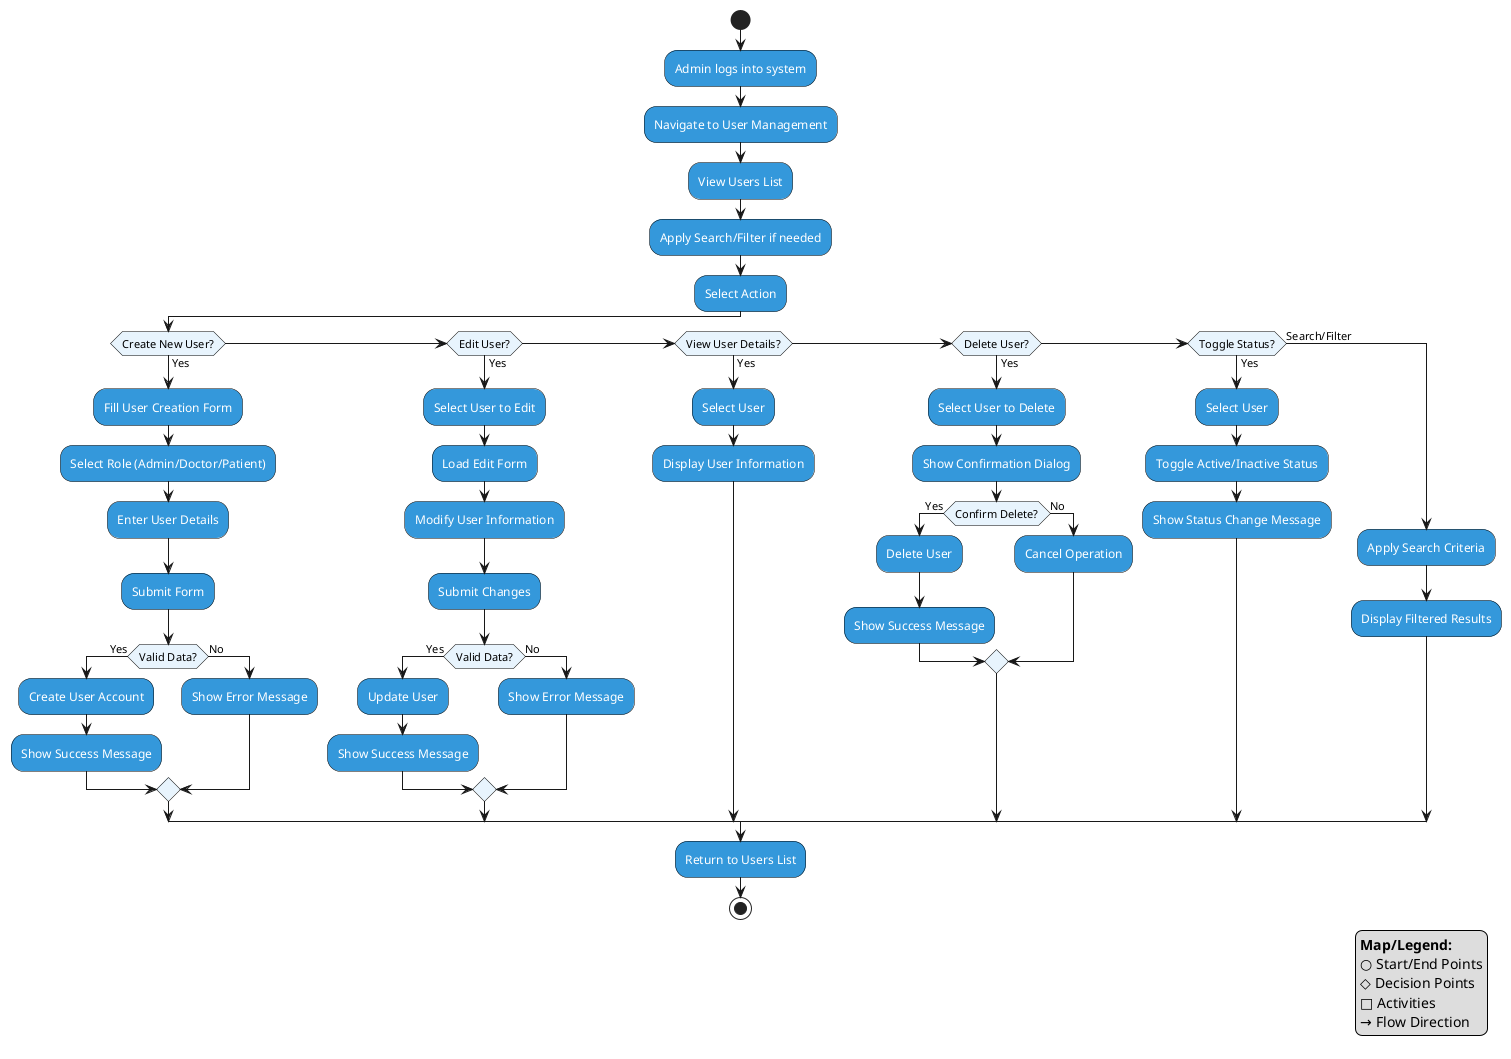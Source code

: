 @startuml Admin_Manage_Users_Activity

skinparam Activity {
    BackgroundColor #3498db
    BorderColor #000000
    FontColor #ffffff
    FontSize 12
    FontName Arial
}

skinparam ActivityDiamond {
    BackgroundColor #e8f4fd
    BorderColor #000000
    FontColor #000000
    FontSize 11
    FontName Arial
}

skinparam Note {
    BackgroundColor #f8f9fa
    BorderColor #000000
    FontColor #000000
    FontSize 10
}

|Admin|
start

:Admin logs into system;

:Navigate to User Management;

:View Users List;

:Apply Search/Filter if needed;

:Select Action;

if (Create New User?) then (Yes)
    :Fill User Creation Form;
    :Select Role (Admin/Doctor/Patient);
    :Enter User Details;
    :Submit Form;
    if (Valid Data?) then (Yes)
        :Create User Account;
        :Show Success Message;
    else (No)
        :Show Error Message;
    endif
    
elseif (Edit User?) then (Yes)
    :Select User to Edit;
    :Load Edit Form;
    :Modify User Information;
    :Submit Changes;
    if (Valid Data?) then (Yes)
        :Update User;
        :Show Success Message;
    else (No)
        :Show Error Message;
    endif
    
elseif (View User Details?) then (Yes)
    :Select User;
    :Display User Information;
    
elseif (Delete User?) then (Yes)
    :Select User to Delete;
    :Show Confirmation Dialog;
    if (Confirm Delete?) then (Yes)
        :Delete User;
        :Show Success Message;
    else (No)
        :Cancel Operation;
    endif
    
elseif (Toggle Status?) then (Yes)
    :Select User;
    :Toggle Active/Inactive Status;
    :Show Status Change Message;
    
else (Search/Filter)
    :Apply Search Criteria;
    :Display Filtered Results;
endif

:Return to Users List;

stop

' Map/Legend positioned at bottom right
legend right
**Map/Legend:**
○ Start/End Points
◇ Decision Points  
□ Activities
→ Flow Direction
endlegend

@enduml 